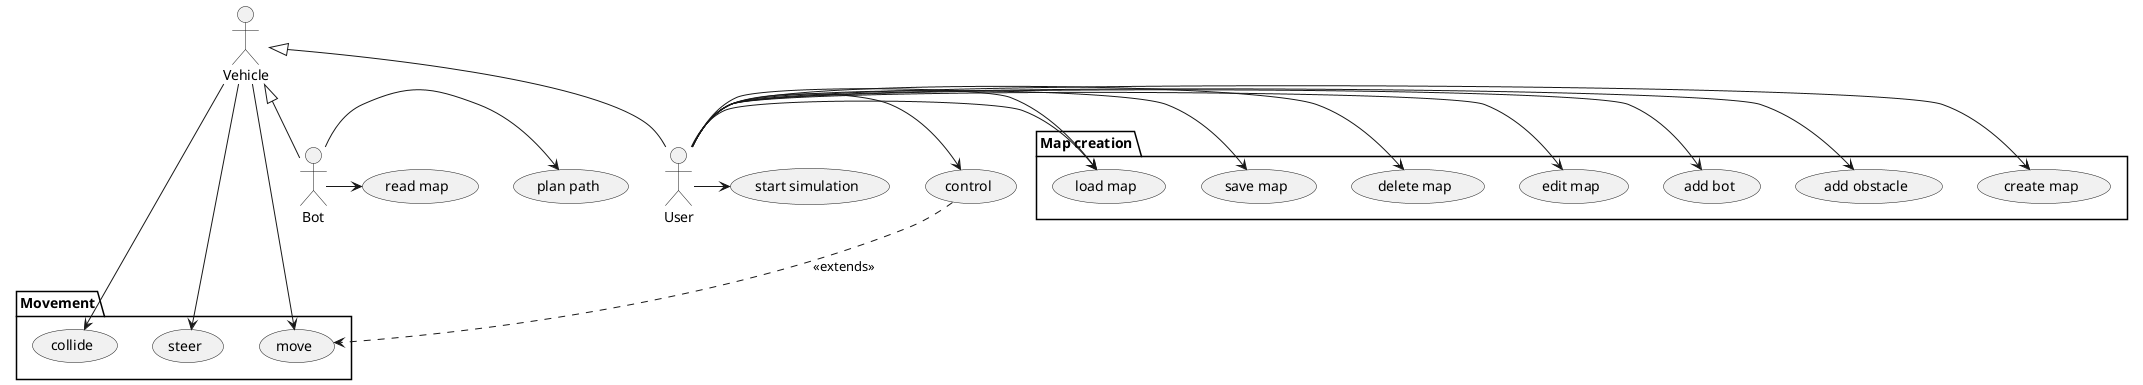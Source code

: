 @startuml gameplay
skinparam Style strictuml

actor Bot
' actor Point
actor User
actor Vehicle

package Movement {
    usecase move
    usecase steer
    usecase collide
}

package "Map creation" {

    usecase "create map"
    usecase "add bot"
    usecase "add obstacle"
    usecase "edit map"
    
    usecase "delete map"
    usecase "save map"
    usecase "load map"
    
}

usecase "start simulation"
usecase control
usecase "plan path"
usecase "read map"

:Vehicle: -> collide
:Vehicle: -> move
:Vehicle: -> steer

:Bot: -> (plan path)
:Bot: -> (read map)

:Bot: -up-|> :Vehicle:
:User: -up-|> :Vehicle:
:User: -> (control)
(control) -.> (move): <<extends>>
:User: -> (create map)
:User: -> (add obstacle)
:User: -> (add bot)
:User: -> (edit map)
:User: -> (delete map)
:User: -> (save map)
:User: -> (load map)
:User: -> (load map)
:User: -> (start simulation)
@enduml

